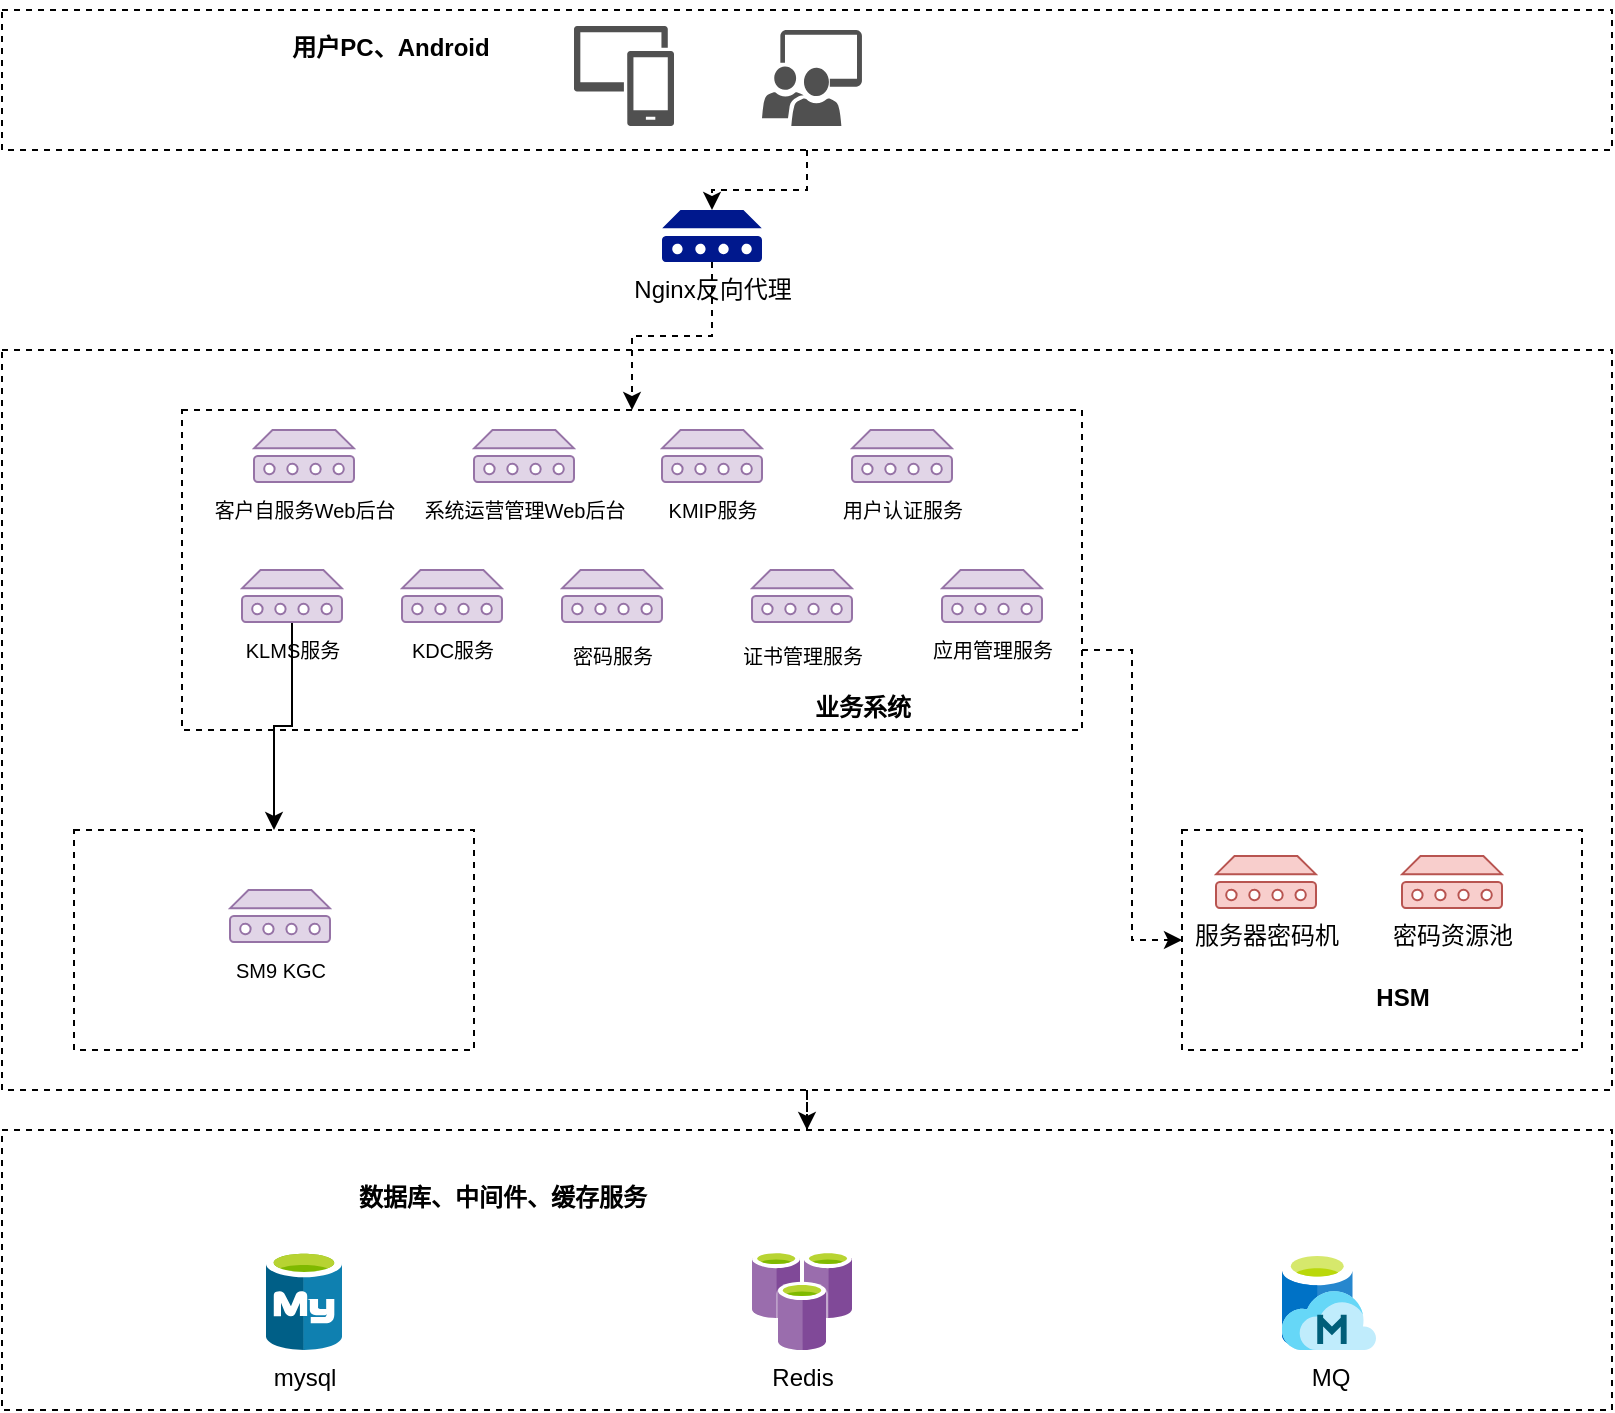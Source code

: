 <mxfile version="14.5.1" type="github">
  <diagram id="9O8iGurEwM00Xgr4C-jm" name="Page-1">
    <mxGraphModel dx="1121" dy="1851" grid="1" gridSize="10" guides="1" tooltips="1" connect="1" arrows="1" fold="1" page="1" pageScale="1" pageWidth="827" pageHeight="1169" math="0" shadow="0">
      <root>
        <mxCell id="0" />
        <mxCell id="1" parent="0" />
        <mxCell id="yc47rKHp-3bzyUVVMqOh-37" value="" style="rounded=0;whiteSpace=wrap;html=1;dashed=1;" parent="1" vertex="1">
          <mxGeometry x="730" y="200" width="190" height="110" as="geometry" />
        </mxCell>
        <mxCell id="yc47rKHp-3bzyUVVMqOh-47" style="edgeStyle=orthogonalEdgeStyle;rounded=0;jumpStyle=none;orthogonalLoop=1;jettySize=auto;html=1;entryX=0.5;entryY=0;entryDx=0;entryDy=0;dashed=1;" parent="1" source="sZk2TDIeKRRrlAcCxrl2-5" target="sZk2TDIeKRRrlAcCxrl2-7" edge="1">
          <mxGeometry relative="1" as="geometry" />
        </mxCell>
        <mxCell id="yc47rKHp-3bzyUVVMqOh-48" style="edgeStyle=orthogonalEdgeStyle;rounded=0;jumpStyle=none;orthogonalLoop=1;jettySize=auto;html=1;entryX=1;entryY=0.5;entryDx=0;entryDy=0;dashed=1;exitX=0;exitY=0.5;exitDx=0;exitDy=0;" parent="1" source="sZk2TDIeKRRrlAcCxrl2-3" edge="1">
          <mxGeometry relative="1" as="geometry">
            <mxPoint x="275" y="180" as="targetPoint" />
          </mxGeometry>
        </mxCell>
        <mxCell id="sZk2TDIeKRRrlAcCxrl2-5" value="" style="rounded=0;whiteSpace=wrap;html=1;dashed=1;" parent="1" vertex="1">
          <mxGeometry x="140" y="-40" width="805" height="370" as="geometry" />
        </mxCell>
        <mxCell id="sZk2TDIeKRRrlAcCxrl2-9" value="" style="rounded=0;whiteSpace=wrap;html=1;dashed=1;" parent="1" vertex="1">
          <mxGeometry x="730" y="200" width="200" height="110" as="geometry" />
        </mxCell>
        <mxCell id="sZk2TDIeKRRrlAcCxrl2-7" value="" style="rounded=0;whiteSpace=wrap;html=1;dashed=1;" parent="1" vertex="1">
          <mxGeometry x="140" y="350" width="805" height="140" as="geometry" />
        </mxCell>
        <mxCell id="yc47rKHp-3bzyUVVMqOh-39" style="edgeStyle=orthogonalEdgeStyle;rounded=0;jumpStyle=none;orthogonalLoop=1;jettySize=auto;html=1;exitX=1;exitY=0.75;exitDx=0;exitDy=0;entryX=0;entryY=0.5;entryDx=0;entryDy=0;dashed=1;" parent="1" source="sZk2TDIeKRRrlAcCxrl2-3" target="sZk2TDIeKRRrlAcCxrl2-9" edge="1">
          <mxGeometry relative="1" as="geometry" />
        </mxCell>
        <mxCell id="sZk2TDIeKRRrlAcCxrl2-3" value="" style="rounded=0;whiteSpace=wrap;html=1;dashed=1;" parent="1" vertex="1">
          <mxGeometry x="230" y="-10" width="450" height="160" as="geometry" />
        </mxCell>
        <mxCell id="sZk2TDIeKRRrlAcCxrl2-4" value="&lt;span style=&quot;font-size: 12px&quot;&gt;数据库、中间件、缓存服务&lt;/span&gt;" style="text;strokeColor=none;fillColor=none;html=1;fontSize=24;fontStyle=1;verticalAlign=middle;align=center;dashed=1;" parent="1" vertex="1">
          <mxGeometry x="310" y="360" width="160" height="40" as="geometry" />
        </mxCell>
        <mxCell id="sZk2TDIeKRRrlAcCxrl2-8" value="&lt;span style=&quot;font-size: 12px&quot;&gt;业务系统&lt;/span&gt;" style="text;strokeColor=none;fillColor=none;html=1;fontSize=24;fontStyle=1;verticalAlign=middle;align=center;dashed=1;" parent="1" vertex="1">
          <mxGeometry x="490" y="115" width="160" height="40" as="geometry" />
        </mxCell>
        <mxCell id="yc47rKHp-3bzyUVVMqOh-3" value="mysql" style="aspect=fixed;html=1;points=[];align=center;image;fontSize=12;image=img/lib/mscae/Azure_Database_for_MySQL_servers.svg;dashed=1;" parent="1" vertex="1">
          <mxGeometry x="272" y="410" width="38" height="50" as="geometry" />
        </mxCell>
        <mxCell id="yc47rKHp-3bzyUVVMqOh-5" value="Redis" style="aspect=fixed;html=1;points=[];align=center;image;fontSize=12;image=img/lib/mscae/Azure_Cache_for_Redis.svg;dashed=1;" parent="1" vertex="1">
          <mxGeometry x="515" y="410" width="50" height="50" as="geometry" />
        </mxCell>
        <mxCell id="yc47rKHp-3bzyUVVMqOh-6" value="MQ" style="aspect=fixed;html=1;points=[];align=center;image;fontSize=12;image=img/lib/mscae/Managed_Databases.svg;dashed=1;" parent="1" vertex="1">
          <mxGeometry x="780" y="410" width="47" height="50" as="geometry" />
        </mxCell>
        <mxCell id="yc47rKHp-3bzyUVVMqOh-14" style="edgeStyle=orthogonalEdgeStyle;rounded=0;jumpStyle=none;orthogonalLoop=1;jettySize=auto;html=1;dashed=1;" parent="1" source="yc47rKHp-3bzyUVVMqOh-8" target="sZk2TDIeKRRrlAcCxrl2-3" edge="1">
          <mxGeometry relative="1" as="geometry">
            <mxPoint x="485" y="-30" as="targetPoint" />
          </mxGeometry>
        </mxCell>
        <mxCell id="yc47rKHp-3bzyUVVMqOh-8" value="Nginx反向代理" style="aspect=fixed;pointerEvents=1;shadow=0;dashed=0;html=1;strokeColor=none;labelPosition=center;verticalLabelPosition=bottom;verticalAlign=top;align=center;fillColor=#00188D;shape=mxgraph.mscae.enterprise.device" parent="1" vertex="1">
          <mxGeometry x="470" y="-110" width="50" height="26" as="geometry" />
        </mxCell>
        <mxCell id="yc47rKHp-3bzyUVVMqOh-20" value="&lt;font size=&quot;1&quot;&gt;客户自服务Web后台&lt;/font&gt;" style="aspect=fixed;pointerEvents=1;shadow=0;dashed=0;html=1;strokeColor=#9673a6;labelPosition=center;verticalLabelPosition=bottom;verticalAlign=top;align=center;fillColor=#e1d5e7;shape=mxgraph.mscae.enterprise.device" parent="1" vertex="1">
          <mxGeometry x="266" width="50" height="26" as="geometry" />
        </mxCell>
        <mxCell id="yc47rKHp-3bzyUVVMqOh-22" value="&lt;font size=&quot;1&quot;&gt;系统运营管理Web后台&lt;/font&gt;" style="aspect=fixed;pointerEvents=1;shadow=0;dashed=0;html=1;strokeColor=#9673a6;labelPosition=center;verticalLabelPosition=bottom;verticalAlign=top;align=center;fillColor=#e1d5e7;shape=mxgraph.mscae.enterprise.device" parent="1" vertex="1">
          <mxGeometry x="376" width="50" height="26" as="geometry" />
        </mxCell>
        <mxCell id="yc47rKHp-3bzyUVVMqOh-23" value="&lt;font size=&quot;1&quot;&gt;KMIP服务&lt;/font&gt;" style="aspect=fixed;pointerEvents=1;shadow=0;dashed=0;html=1;strokeColor=#9673a6;labelPosition=center;verticalLabelPosition=bottom;verticalAlign=top;align=center;fillColor=#e1d5e7;shape=mxgraph.mscae.enterprise.device" parent="1" vertex="1">
          <mxGeometry x="470" width="50" height="26" as="geometry" />
        </mxCell>
        <mxCell id="yc47rKHp-3bzyUVVMqOh-24" value="&lt;font size=&quot;1&quot;&gt;用户认证服务&lt;/font&gt;" style="aspect=fixed;pointerEvents=1;shadow=0;dashed=0;html=1;strokeColor=#9673a6;labelPosition=center;verticalLabelPosition=bottom;verticalAlign=top;align=center;fillColor=#e1d5e7;shape=mxgraph.mscae.enterprise.device" parent="1" vertex="1">
          <mxGeometry x="565" width="50" height="26" as="geometry" />
        </mxCell>
        <mxCell id="yc47rKHp-3bzyUVVMqOh-25" value="&lt;p class=&quot;MsoNormal&quot; align=&quot;center&quot; style=&quot;margin: 0pt 0pt 0.0pt ; line-height: 21px ; text-indent: 0pt&quot;&gt;&lt;font size=&quot;1&quot;&gt;密码服务&lt;/font&gt;&lt;/p&gt;" style="aspect=fixed;pointerEvents=1;shadow=0;dashed=0;html=1;strokeColor=#9673a6;labelPosition=center;verticalLabelPosition=bottom;verticalAlign=top;align=center;fillColor=#e1d5e7;shape=mxgraph.mscae.enterprise.device" parent="1" vertex="1">
          <mxGeometry x="420" y="70" width="50" height="26" as="geometry" />
        </mxCell>
        <mxCell id="BrWj3g4MpUX0fR22nen--6" style="edgeStyle=orthogonalEdgeStyle;rounded=0;orthogonalLoop=1;jettySize=auto;html=1;entryX=0.5;entryY=0;entryDx=0;entryDy=0;" edge="1" parent="1" source="yc47rKHp-3bzyUVVMqOh-26" target="BrWj3g4MpUX0fR22nen--2">
          <mxGeometry relative="1" as="geometry" />
        </mxCell>
        <mxCell id="yc47rKHp-3bzyUVVMqOh-26" value="&lt;font size=&quot;1&quot;&gt;KLMS服务&lt;/font&gt;" style="aspect=fixed;pointerEvents=1;shadow=0;dashed=0;html=1;strokeColor=#9673a6;labelPosition=center;verticalLabelPosition=bottom;verticalAlign=top;align=center;fillColor=#e1d5e7;shape=mxgraph.mscae.enterprise.device" parent="1" vertex="1">
          <mxGeometry x="260" y="70" width="50" height="26" as="geometry" />
        </mxCell>
        <mxCell id="yc47rKHp-3bzyUVVMqOh-27" value="&lt;font size=&quot;1&quot;&gt;KDC服务&lt;/font&gt;" style="aspect=fixed;pointerEvents=1;shadow=0;dashed=0;html=1;strokeColor=#9673a6;labelPosition=center;verticalLabelPosition=bottom;verticalAlign=top;align=center;fillColor=#e1d5e7;shape=mxgraph.mscae.enterprise.device" parent="1" vertex="1">
          <mxGeometry x="340" y="70" width="50" height="26" as="geometry" />
        </mxCell>
        <mxCell id="yc47rKHp-3bzyUVVMqOh-28" value="&lt;p class=&quot;MsoNormal&quot; align=&quot;center&quot; style=&quot;margin: 0pt 0pt 0.0pt ; line-height: 21px ; text-indent: 0pt&quot;&gt;&lt;font size=&quot;1&quot;&gt;证书管理服务&lt;/font&gt;&lt;/p&gt;" style="aspect=fixed;pointerEvents=1;shadow=0;dashed=0;html=1;strokeColor=#9673a6;labelPosition=center;verticalLabelPosition=bottom;verticalAlign=top;align=center;fillColor=#e1d5e7;shape=mxgraph.mscae.enterprise.device" parent="1" vertex="1">
          <mxGeometry x="515" y="70" width="50" height="26" as="geometry" />
        </mxCell>
        <mxCell id="yc47rKHp-3bzyUVVMqOh-31" value="&lt;span style=&quot;font-size: 12px&quot;&gt;HSM&lt;/span&gt;" style="text;strokeColor=none;fillColor=none;html=1;fontSize=24;fontStyle=1;verticalAlign=middle;align=center;dashed=1;" parent="1" vertex="1">
          <mxGeometry x="760" y="260" width="160" height="40" as="geometry" />
        </mxCell>
        <mxCell id="yc47rKHp-3bzyUVVMqOh-32" value="服务器密码机" style="aspect=fixed;pointerEvents=1;shadow=0;dashed=0;html=1;strokeColor=#b85450;labelPosition=center;verticalLabelPosition=bottom;verticalAlign=top;align=center;fillColor=#f8cecc;shape=mxgraph.mscae.enterprise.device" parent="1" vertex="1">
          <mxGeometry x="747" y="213" width="50" height="26" as="geometry" />
        </mxCell>
        <mxCell id="yc47rKHp-3bzyUVVMqOh-33" value="密码资源池" style="aspect=fixed;pointerEvents=1;shadow=0;dashed=0;html=1;strokeColor=#b85450;labelPosition=center;verticalLabelPosition=bottom;verticalAlign=top;align=center;fillColor=#f8cecc;shape=mxgraph.mscae.enterprise.device" parent="1" vertex="1">
          <mxGeometry x="840" y="213" width="50" height="26" as="geometry" />
        </mxCell>
        <mxCell id="yc47rKHp-3bzyUVVMqOh-46" style="edgeStyle=orthogonalEdgeStyle;rounded=0;jumpStyle=none;orthogonalLoop=1;jettySize=auto;html=1;entryX=0.5;entryY=0;entryDx=0;entryDy=0;entryPerimeter=0;dashed=1;" parent="1" source="yc47rKHp-3bzyUVVMqOh-40" target="yc47rKHp-3bzyUVVMqOh-8" edge="1">
          <mxGeometry relative="1" as="geometry" />
        </mxCell>
        <mxCell id="yc47rKHp-3bzyUVVMqOh-40" value="" style="rounded=0;whiteSpace=wrap;html=1;dashed=1;" parent="1" vertex="1">
          <mxGeometry x="140" y="-210" width="805" height="70" as="geometry" />
        </mxCell>
        <mxCell id="yc47rKHp-3bzyUVVMqOh-41" value="&lt;span style=&quot;font-size: 12px&quot;&gt;用户PC、Android&lt;/span&gt;" style="text;strokeColor=none;fillColor=none;html=1;fontSize=24;fontStyle=1;verticalAlign=middle;align=center;dashed=1;" parent="1" vertex="1">
          <mxGeometry x="254" y="-215" width="160" height="40" as="geometry" />
        </mxCell>
        <mxCell id="yc47rKHp-3bzyUVVMqOh-44" value="" style="pointerEvents=1;shadow=0;dashed=0;html=1;strokeColor=none;labelPosition=center;verticalLabelPosition=bottom;verticalAlign=top;align=center;fillColor=#505050;shape=mxgraph.mscae.intune.groups" parent="1" vertex="1">
          <mxGeometry x="520" y="-200" width="50" height="48" as="geometry" />
        </mxCell>
        <mxCell id="yc47rKHp-3bzyUVVMqOh-45" value="" style="pointerEvents=1;shadow=0;dashed=0;html=1;strokeColor=none;labelPosition=center;verticalLabelPosition=bottom;verticalAlign=top;align=center;fillColor=#505050;shape=mxgraph.mscae.intune.device_group" parent="1" vertex="1">
          <mxGeometry x="426" y="-202" width="50" height="50" as="geometry" />
        </mxCell>
        <mxCell id="BrWj3g4MpUX0fR22nen--2" value="" style="rounded=0;whiteSpace=wrap;html=1;dashed=1;" vertex="1" parent="1">
          <mxGeometry x="176" y="200" width="200" height="110" as="geometry" />
        </mxCell>
        <mxCell id="BrWj3g4MpUX0fR22nen--5" value="&lt;font size=&quot;1&quot;&gt;SM9 KGC&lt;/font&gt;" style="aspect=fixed;pointerEvents=1;shadow=0;dashed=0;html=1;strokeColor=#9673a6;labelPosition=center;verticalLabelPosition=bottom;verticalAlign=top;align=center;fillColor=#e1d5e7;shape=mxgraph.mscae.enterprise.device" vertex="1" parent="1">
          <mxGeometry x="254" y="230" width="50" height="26" as="geometry" />
        </mxCell>
        <mxCell id="BrWj3g4MpUX0fR22nen--7" value="&lt;font size=&quot;1&quot;&gt;应用管理服务&lt;/font&gt;" style="aspect=fixed;pointerEvents=1;shadow=0;dashed=0;html=1;strokeColor=#9673a6;labelPosition=center;verticalLabelPosition=bottom;verticalAlign=top;align=center;fillColor=#e1d5e7;shape=mxgraph.mscae.enterprise.device" vertex="1" parent="1">
          <mxGeometry x="610" y="70" width="50" height="26" as="geometry" />
        </mxCell>
      </root>
    </mxGraphModel>
  </diagram>
</mxfile>
